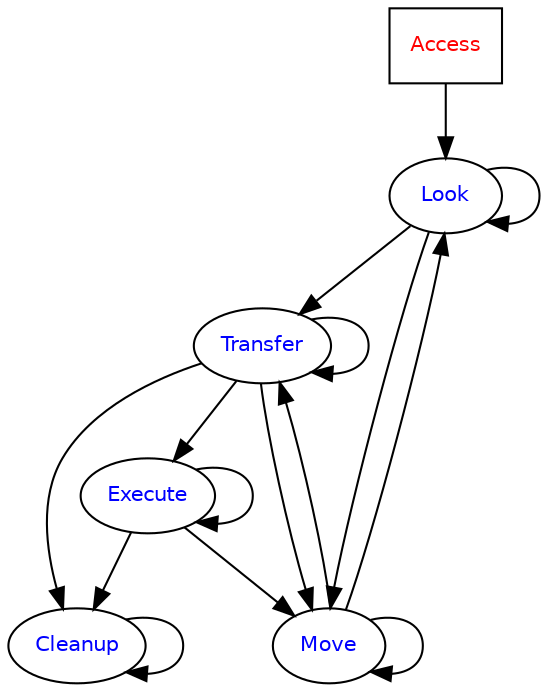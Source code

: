 digraph Ontology {
	node [fontcolor=blue,
		fontname=Helvetica,
		fontsize=10,
		shape=oval
	];
	edge [color=black,
		style=""
	];
	Access	 [fontcolor=red,
		shape=box];
	Access -> Look	 [minlen=1,
		style=solid];
	Look -> Look	 [style=solid];
	Look -> Transfer	 [style=solid];
	Look -> Move	 [style=solid];
	Transfer -> Transfer	 [style=solid];
	Transfer -> Move	 [style=solid];
	Transfer -> Execute	 [style=solid];
	Transfer -> Cleanup	 [style=solid];
	Move -> Look	 [style=solid];
	Move -> Transfer	 [style=solid];
	Move -> Move	 [style=solid];
	Execute -> Move	 [style=solid];
	Execute -> Execute	 [style=solid];
	Execute -> Cleanup	 [style=solid];
	Cleanup -> Cleanup	 [style=solid];
}
